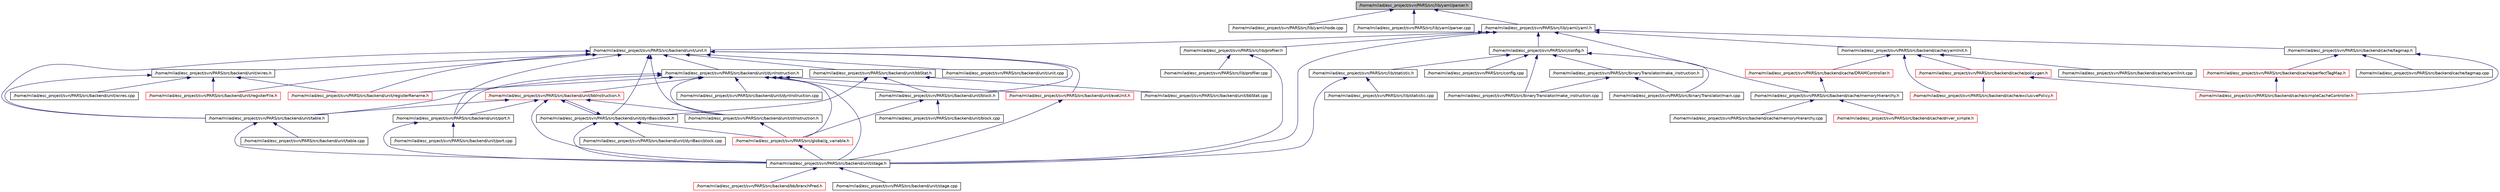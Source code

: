 digraph G
{
  edge [fontname="Helvetica",fontsize="10",labelfontname="Helvetica",labelfontsize="10"];
  node [fontname="Helvetica",fontsize="10",shape=record];
  Node1 [label="/home/milad/esc_project/svn/PARS/src/lib/yaml/parser.h",height=0.2,width=0.4,color="black", fillcolor="grey75", style="filled" fontcolor="black"];
  Node1 -> Node2 [dir=back,color="midnightblue",fontsize="10",style="solid",fontname="Helvetica"];
  Node2 [label="/home/milad/esc_project/svn/PARS/src/lib/yaml/node.cpp",height=0.2,width=0.4,color="black", fillcolor="white", style="filled",URL="$node_8cpp.html"];
  Node1 -> Node3 [dir=back,color="midnightblue",fontsize="10",style="solid",fontname="Helvetica"];
  Node3 [label="/home/milad/esc_project/svn/PARS/src/lib/yaml/parser.cpp",height=0.2,width=0.4,color="black", fillcolor="white", style="filled",URL="$lib_2yaml_2parser_8cpp.html"];
  Node1 -> Node4 [dir=back,color="midnightblue",fontsize="10",style="solid",fontname="Helvetica"];
  Node4 [label="/home/milad/esc_project/svn/PARS/src/lib/yaml/yaml.h",height=0.2,width=0.4,color="black", fillcolor="white", style="filled",URL="$yaml_8h.html"];
  Node4 -> Node5 [dir=back,color="midnightblue",fontsize="10",style="solid",fontname="Helvetica"];
  Node5 [label="/home/milad/esc_project/svn/PARS/src/config.h",height=0.2,width=0.4,color="black", fillcolor="white", style="filled",URL="$config_8h.html"];
  Node5 -> Node6 [dir=back,color="midnightblue",fontsize="10",style="solid",fontname="Helvetica"];
  Node6 [label="/home/milad/esc_project/svn/PARS/src/lib/statistic.h",height=0.2,width=0.4,color="black", fillcolor="white", style="filled",URL="$statistic_8h.html"];
  Node6 -> Node7 [dir=back,color="midnightblue",fontsize="10",style="solid",fontname="Helvetica"];
  Node7 [label="/home/milad/esc_project/svn/PARS/src/backend/unit/stage.h",height=0.2,width=0.4,color="black", fillcolor="white", style="filled",URL="$stage_8h.html"];
  Node7 -> Node8 [dir=back,color="midnightblue",fontsize="10",style="solid",fontname="Helvetica"];
  Node8 [label="/home/milad/esc_project/svn/PARS/src/backend/bb/branchPred.h",height=0.2,width=0.4,color="red", fillcolor="white", style="filled",URL="$bb_2branchPred_8h.html"];
  Node7 -> Node9 [dir=back,color="midnightblue",fontsize="10",style="solid",fontname="Helvetica"];
  Node9 [label="/home/milad/esc_project/svn/PARS/src/backend/unit/stage.cpp",height=0.2,width=0.4,color="black", fillcolor="white", style="filled",URL="$stage_8cpp.html"];
  Node6 -> Node10 [dir=back,color="midnightblue",fontsize="10",style="solid",fontname="Helvetica"];
  Node10 [label="/home/milad/esc_project/svn/PARS/src/lib/statistic.cpp",height=0.2,width=0.4,color="black", fillcolor="white", style="filled",URL="$statistic_8cpp.html"];
  Node5 -> Node11 [dir=back,color="midnightblue",fontsize="10",style="solid",fontname="Helvetica"];
  Node11 [label="/home/milad/esc_project/svn/PARS/src/binaryTranslator/make_instruction.h",height=0.2,width=0.4,color="black", fillcolor="white", style="filled",URL="$make__instruction_8h.html"];
  Node11 -> Node12 [dir=back,color="midnightblue",fontsize="10",style="solid",fontname="Helvetica"];
  Node12 [label="/home/milad/esc_project/svn/PARS/src/binaryTranslator/main.cpp",height=0.2,width=0.4,color="black", fillcolor="white", style="filled",URL="$main_8cpp.html"];
  Node11 -> Node13 [dir=back,color="midnightblue",fontsize="10",style="solid",fontname="Helvetica"];
  Node13 [label="/home/milad/esc_project/svn/PARS/src/binaryTranslator/make_instruction.cpp",height=0.2,width=0.4,color="black", fillcolor="white", style="filled",URL="$make__instruction_8cpp.html"];
  Node5 -> Node12 [dir=back,color="midnightblue",fontsize="10",style="solid",fontname="Helvetica"];
  Node5 -> Node13 [dir=back,color="midnightblue",fontsize="10",style="solid",fontname="Helvetica"];
  Node5 -> Node14 [dir=back,color="midnightblue",fontsize="10",style="solid",fontname="Helvetica"];
  Node14 [label="/home/milad/esc_project/svn/PARS/src/config.cpp",height=0.2,width=0.4,color="black", fillcolor="white", style="filled",URL="$config_8cpp.html"];
  Node4 -> Node15 [dir=back,color="midnightblue",fontsize="10",style="solid",fontname="Helvetica"];
  Node15 [label="/home/milad/esc_project/svn/PARS/src/lib/profiler.h",height=0.2,width=0.4,color="black", fillcolor="white", style="filled",URL="$profiler_8h.html"];
  Node15 -> Node7 [dir=back,color="midnightblue",fontsize="10",style="solid",fontname="Helvetica"];
  Node15 -> Node16 [dir=back,color="midnightblue",fontsize="10",style="solid",fontname="Helvetica"];
  Node16 [label="/home/milad/esc_project/svn/PARS/src/lib/profiler.cpp",height=0.2,width=0.4,color="black", fillcolor="white", style="filled",URL="$profiler_8cpp.html"];
  Node4 -> Node17 [dir=back,color="midnightblue",fontsize="10",style="solid",fontname="Helvetica"];
  Node17 [label="/home/milad/esc_project/svn/PARS/src/backend/unit/unit.h",height=0.2,width=0.4,color="black", fillcolor="white", style="filled",URL="$unit_8h.html"];
  Node17 -> Node18 [dir=back,color="midnightblue",fontsize="10",style="solid",fontname="Helvetica"];
  Node18 [label="/home/milad/esc_project/svn/PARS/src/backend/unit/dynInstruction.h",height=0.2,width=0.4,color="black", fillcolor="white", style="filled",URL="$dynInstruction_8h.html"];
  Node18 -> Node19 [dir=back,color="midnightblue",fontsize="10",style="solid",fontname="Helvetica"];
  Node19 [label="/home/milad/esc_project/svn/PARS/src/global/g_variable.h",height=0.2,width=0.4,color="red", fillcolor="white", style="filled",URL="$g__variable_8h.html"];
  Node19 -> Node7 [dir=back,color="midnightblue",fontsize="10",style="solid",fontname="Helvetica"];
  Node18 -> Node20 [dir=back,color="midnightblue",fontsize="10",style="solid",fontname="Helvetica"];
  Node20 [label="/home/milad/esc_project/svn/PARS/src/backend/unit/bbInstruction.h",height=0.2,width=0.4,color="red", fillcolor="white", style="filled",URL="$bbInstruction_8h.html"];
  Node20 -> Node21 [dir=back,color="midnightblue",fontsize="10",style="solid",fontname="Helvetica"];
  Node21 [label="/home/milad/esc_project/svn/PARS/src/backend/unit/dynBasicblock.h",height=0.2,width=0.4,color="black", fillcolor="white", style="filled",URL="$dynBasicblock_8h.html"];
  Node21 -> Node19 [dir=back,color="midnightblue",fontsize="10",style="solid",fontname="Helvetica"];
  Node21 -> Node20 [dir=back,color="midnightblue",fontsize="10",style="solid",fontname="Helvetica"];
  Node21 -> Node7 [dir=back,color="midnightblue",fontsize="10",style="solid",fontname="Helvetica"];
  Node21 -> Node22 [dir=back,color="midnightblue",fontsize="10",style="solid",fontname="Helvetica"];
  Node22 [label="/home/milad/esc_project/svn/PARS/src/backend/unit/dynBasicblock.cpp",height=0.2,width=0.4,color="black", fillcolor="white", style="filled",URL="$dynBasicblock_8cpp.html"];
  Node20 -> Node23 [dir=back,color="midnightblue",fontsize="10",style="solid",fontname="Helvetica"];
  Node23 [label="/home/milad/esc_project/svn/PARS/src/backend/unit/stInstruction.h",height=0.2,width=0.4,color="black", fillcolor="white", style="filled",URL="$backend_2unit_2stInstruction_8h.html"];
  Node23 -> Node19 [dir=back,color="midnightblue",fontsize="10",style="solid",fontname="Helvetica"];
  Node20 -> Node24 [dir=back,color="midnightblue",fontsize="10",style="solid",fontname="Helvetica"];
  Node24 [label="/home/milad/esc_project/svn/PARS/src/backend/unit/port.h",height=0.2,width=0.4,color="black", fillcolor="white", style="filled",URL="$port_8h.html"];
  Node24 -> Node7 [dir=back,color="midnightblue",fontsize="10",style="solid",fontname="Helvetica"];
  Node24 -> Node25 [dir=back,color="midnightblue",fontsize="10",style="solid",fontname="Helvetica"];
  Node25 [label="/home/milad/esc_project/svn/PARS/src/backend/unit/port.cpp",height=0.2,width=0.4,color="black", fillcolor="white", style="filled",URL="$port_8cpp.html"];
  Node20 -> Node7 [dir=back,color="midnightblue",fontsize="10",style="solid",fontname="Helvetica"];
  Node20 -> Node26 [dir=back,color="midnightblue",fontsize="10",style="solid",fontname="Helvetica"];
  Node26 [label="/home/milad/esc_project/svn/PARS/src/backend/unit/table.h",height=0.2,width=0.4,color="black", fillcolor="white", style="filled",URL="$table_8h.html"];
  Node26 -> Node7 [dir=back,color="midnightblue",fontsize="10",style="solid",fontname="Helvetica"];
  Node26 -> Node27 [dir=back,color="midnightblue",fontsize="10",style="solid",fontname="Helvetica"];
  Node27 [label="/home/milad/esc_project/svn/PARS/src/backend/unit/table.cpp",height=0.2,width=0.4,color="black", fillcolor="white", style="filled",URL="$table_8cpp.html"];
  Node18 -> Node23 [dir=back,color="midnightblue",fontsize="10",style="solid",fontname="Helvetica"];
  Node18 -> Node28 [dir=back,color="midnightblue",fontsize="10",style="solid",fontname="Helvetica"];
  Node28 [label="/home/milad/esc_project/svn/PARS/src/backend/unit/block.h",height=0.2,width=0.4,color="black", fillcolor="white", style="filled",URL="$block_8h.html"];
  Node28 -> Node19 [dir=back,color="midnightblue",fontsize="10",style="solid",fontname="Helvetica"];
  Node28 -> Node29 [dir=back,color="midnightblue",fontsize="10",style="solid",fontname="Helvetica"];
  Node29 [label="/home/milad/esc_project/svn/PARS/src/backend/unit/block.cpp",height=0.2,width=0.4,color="black", fillcolor="white", style="filled",URL="$block_8cpp.html"];
  Node18 -> Node24 [dir=back,color="midnightblue",fontsize="10",style="solid",fontname="Helvetica"];
  Node18 -> Node7 [dir=back,color="midnightblue",fontsize="10",style="solid",fontname="Helvetica"];
  Node18 -> Node26 [dir=back,color="midnightblue",fontsize="10",style="solid",fontname="Helvetica"];
  Node18 -> Node30 [dir=back,color="midnightblue",fontsize="10",style="solid",fontname="Helvetica"];
  Node30 [label="/home/milad/esc_project/svn/PARS/src/backend/unit/exeUnit.h",height=0.2,width=0.4,color="red", fillcolor="white", style="filled",URL="$exeUnit_8h.html"];
  Node30 -> Node7 [dir=back,color="midnightblue",fontsize="10",style="solid",fontname="Helvetica"];
  Node18 -> Node31 [dir=back,color="midnightblue",fontsize="10",style="solid",fontname="Helvetica"];
  Node31 [label="/home/milad/esc_project/svn/PARS/src/backend/unit/registerRename.h",height=0.2,width=0.4,color="red", fillcolor="white", style="filled",URL="$backend_2unit_2registerRename_8h.html"];
  Node18 -> Node32 [dir=back,color="midnightblue",fontsize="10",style="solid",fontname="Helvetica"];
  Node32 [label="/home/milad/esc_project/svn/PARS/src/backend/unit/dynInstruction.cpp",height=0.2,width=0.4,color="black", fillcolor="white", style="filled",URL="$dynInstruction_8cpp.html"];
  Node17 -> Node21 [dir=back,color="midnightblue",fontsize="10",style="solid",fontname="Helvetica"];
  Node17 -> Node33 [dir=back,color="midnightblue",fontsize="10",style="solid",fontname="Helvetica"];
  Node33 [label="/home/milad/esc_project/svn/PARS/src/backend/unit/bbStat.h",height=0.2,width=0.4,color="black", fillcolor="white", style="filled",URL="$bbStat_8h.html"];
  Node33 -> Node21 [dir=back,color="midnightblue",fontsize="10",style="solid",fontname="Helvetica"];
  Node33 -> Node28 [dir=back,color="midnightblue",fontsize="10",style="solid",fontname="Helvetica"];
  Node33 -> Node34 [dir=back,color="midnightblue",fontsize="10",style="solid",fontname="Helvetica"];
  Node34 [label="/home/milad/esc_project/svn/PARS/src/backend/unit/bbStat.cpp",height=0.2,width=0.4,color="black", fillcolor="white", style="filled",URL="$bbStat_8cpp.html"];
  Node17 -> Node23 [dir=back,color="midnightblue",fontsize="10",style="solid",fontname="Helvetica"];
  Node17 -> Node28 [dir=back,color="midnightblue",fontsize="10",style="solid",fontname="Helvetica"];
  Node17 -> Node24 [dir=back,color="midnightblue",fontsize="10",style="solid",fontname="Helvetica"];
  Node17 -> Node26 [dir=back,color="midnightblue",fontsize="10",style="solid",fontname="Helvetica"];
  Node17 -> Node35 [dir=back,color="midnightblue",fontsize="10",style="solid",fontname="Helvetica"];
  Node35 [label="/home/milad/esc_project/svn/PARS/src/backend/unit/wires.h",height=0.2,width=0.4,color="black", fillcolor="white", style="filled",URL="$wires_8h.html"];
  Node35 -> Node26 [dir=back,color="midnightblue",fontsize="10",style="solid",fontname="Helvetica"];
  Node35 -> Node36 [dir=back,color="midnightblue",fontsize="10",style="solid",fontname="Helvetica"];
  Node36 [label="/home/milad/esc_project/svn/PARS/src/backend/unit/registerFile.h",height=0.2,width=0.4,color="red", fillcolor="white", style="filled",URL="$registerFile_8h.html"];
  Node35 -> Node31 [dir=back,color="midnightblue",fontsize="10",style="solid",fontname="Helvetica"];
  Node35 -> Node37 [dir=back,color="midnightblue",fontsize="10",style="solid",fontname="Helvetica"];
  Node37 [label="/home/milad/esc_project/svn/PARS/src/backend/unit/wires.cpp",height=0.2,width=0.4,color="black", fillcolor="white", style="filled",URL="$wires_8cpp.html"];
  Node17 -> Node30 [dir=back,color="midnightblue",fontsize="10",style="solid",fontname="Helvetica"];
  Node17 -> Node36 [dir=back,color="midnightblue",fontsize="10",style="solid",fontname="Helvetica"];
  Node17 -> Node31 [dir=back,color="midnightblue",fontsize="10",style="solid",fontname="Helvetica"];
  Node17 -> Node38 [dir=back,color="midnightblue",fontsize="10",style="solid",fontname="Helvetica"];
  Node38 [label="/home/milad/esc_project/svn/PARS/src/backend/unit/unit.cpp",height=0.2,width=0.4,color="black", fillcolor="white", style="filled",URL="$unit_8cpp.html"];
  Node4 -> Node7 [dir=back,color="midnightblue",fontsize="10",style="solid",fontname="Helvetica"];
  Node4 -> Node39 [dir=back,color="midnightblue",fontsize="10",style="solid",fontname="Helvetica"];
  Node39 [label="/home/milad/esc_project/svn/PARS/src/backend/cache/memoryHierarchy.h",height=0.2,width=0.4,color="black", fillcolor="white", style="filled",URL="$memoryHierarchy_8h.html"];
  Node39 -> Node40 [dir=back,color="midnightblue",fontsize="10",style="solid",fontname="Helvetica"];
  Node40 [label="/home/milad/esc_project/svn/PARS/src/backend/cache/driver_simple.h",height=0.2,width=0.4,color="red", fillcolor="white", style="filled",URL="$driver__simple_8h.html"];
  Node39 -> Node41 [dir=back,color="midnightblue",fontsize="10",style="solid",fontname="Helvetica"];
  Node41 [label="/home/milad/esc_project/svn/PARS/src/backend/cache/memoryHierarchy.cpp",height=0.2,width=0.4,color="black", fillcolor="white", style="filled",URL="$memoryHierarchy_8cpp.html"];
  Node4 -> Node42 [dir=back,color="midnightblue",fontsize="10",style="solid",fontname="Helvetica"];
  Node42 [label="/home/milad/esc_project/svn/PARS/src/backend/cache/tagmap.h",height=0.2,width=0.4,color="black", fillcolor="white", style="filled",URL="$tagmap_8h.html"];
  Node42 -> Node43 [dir=back,color="midnightblue",fontsize="10",style="solid",fontname="Helvetica"];
  Node43 [label="/home/milad/esc_project/svn/PARS/src/backend/cache/perfectTagMap.h",height=0.2,width=0.4,color="red", fillcolor="white", style="filled",URL="$perfectTagMap_8h.html"];
  Node43 -> Node44 [dir=back,color="midnightblue",fontsize="10",style="solid",fontname="Helvetica"];
  Node44 [label="/home/milad/esc_project/svn/PARS/src/backend/cache/simpleCacheController.h",height=0.2,width=0.4,color="red", fillcolor="white", style="filled",URL="$simpleCacheController_8h.html"];
  Node42 -> Node44 [dir=back,color="midnightblue",fontsize="10",style="solid",fontname="Helvetica"];
  Node42 -> Node45 [dir=back,color="midnightblue",fontsize="10",style="solid",fontname="Helvetica"];
  Node45 [label="/home/milad/esc_project/svn/PARS/src/backend/cache/tagmap.cpp",height=0.2,width=0.4,color="black", fillcolor="white", style="filled",URL="$tagmap_8cpp.html"];
  Node4 -> Node46 [dir=back,color="midnightblue",fontsize="10",style="solid",fontname="Helvetica"];
  Node46 [label="/home/milad/esc_project/svn/PARS/src/backend/cache/yamlInit.h",height=0.2,width=0.4,color="black", fillcolor="white", style="filled",URL="$yamlInit_8h.html"];
  Node46 -> Node47 [dir=back,color="midnightblue",fontsize="10",style="solid",fontname="Helvetica"];
  Node47 [label="/home/milad/esc_project/svn/PARS/src/backend/cache/DRAMController.h",height=0.2,width=0.4,color="red", fillcolor="white", style="filled",URL="$DRAMController_8h.html"];
  Node47 -> Node39 [dir=back,color="midnightblue",fontsize="10",style="solid",fontname="Helvetica"];
  Node46 -> Node48 [dir=back,color="midnightblue",fontsize="10",style="solid",fontname="Helvetica"];
  Node48 [label="/home/milad/esc_project/svn/PARS/src/backend/cache/exclusivePolicy.h",height=0.2,width=0.4,color="red", fillcolor="white", style="filled",URL="$exclusivePolicy_8h.html"];
  Node46 -> Node49 [dir=back,color="midnightblue",fontsize="10",style="solid",fontname="Helvetica"];
  Node49 [label="/home/milad/esc_project/svn/PARS/src/backend/cache/policygen.h",height=0.2,width=0.4,color="red", fillcolor="white", style="filled",URL="$policygen_8h.html"];
  Node49 -> Node48 [dir=back,color="midnightblue",fontsize="10",style="solid",fontname="Helvetica"];
  Node49 -> Node44 [dir=back,color="midnightblue",fontsize="10",style="solid",fontname="Helvetica"];
  Node46 -> Node50 [dir=back,color="midnightblue",fontsize="10",style="solid",fontname="Helvetica"];
  Node50 [label="/home/milad/esc_project/svn/PARS/src/backend/cache/yamlInit.cpp",height=0.2,width=0.4,color="black", fillcolor="white", style="filled",URL="$yamlInit_8cpp.html"];
}
